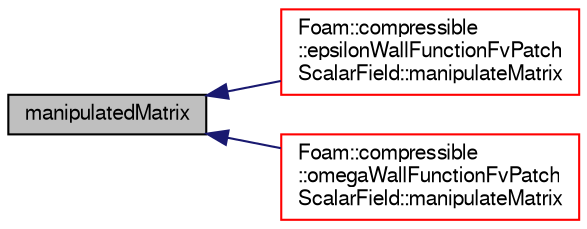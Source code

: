 digraph "manipulatedMatrix"
{
  bgcolor="transparent";
  edge [fontname="FreeSans",fontsize="10",labelfontname="FreeSans",labelfontsize="10"];
  node [fontname="FreeSans",fontsize="10",shape=record];
  rankdir="LR";
  Node1093 [label="manipulatedMatrix",height=0.2,width=0.4,color="black", fillcolor="grey75", style="filled", fontcolor="black"];
  Node1093 -> Node1094 [dir="back",color="midnightblue",fontsize="10",style="solid",fontname="FreeSans"];
  Node1094 [label="Foam::compressible\l::epsilonWallFunctionFvPatch\lScalarField::manipulateMatrix",height=0.2,width=0.4,color="red",URL="$a30682.html#a3f0cafc1e1afd9a71ada8385e3fa343a",tooltip="Manipulate matrix. "];
  Node1093 -> Node1097 [dir="back",color="midnightblue",fontsize="10",style="solid",fontname="FreeSans"];
  Node1097 [label="Foam::compressible\l::omegaWallFunctionFvPatch\lScalarField::manipulateMatrix",height=0.2,width=0.4,color="red",URL="$a30726.html#a3f0cafc1e1afd9a71ada8385e3fa343a",tooltip="Manipulate matrix. "];
}
